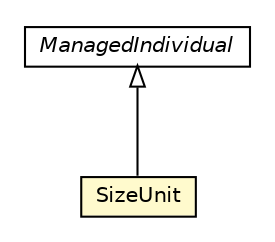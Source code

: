 #!/usr/local/bin/dot
#
# Class diagram 
# Generated by UMLGraph version R5_6-24-gf6e263 (http://www.umlgraph.org/)
#

digraph G {
	edge [fontname="Helvetica",fontsize=10,labelfontname="Helvetica",labelfontsize=10];
	node [fontname="Helvetica",fontsize=10,shape=plaintext];
	nodesep=0.25;
	ranksep=0.5;
	// org.universAAL.middleware.owl.ManagedIndividual
	c7666406 [label=<<table title="org.universAAL.middleware.owl.ManagedIndividual" border="0" cellborder="1" cellspacing="0" cellpadding="2" port="p" href="../../middleware/owl/ManagedIndividual.html">
		<tr><td><table border="0" cellspacing="0" cellpadding="1">
<tr><td align="center" balign="center"><font face="Helvetica-Oblique"> ManagedIndividual </font></td></tr>
		</table></td></tr>
		</table>>, URL="../../middleware/owl/ManagedIndividual.html", fontname="Helvetica", fontcolor="black", fontsize=10.0];
	// org.universAAL.ontology.recommendations.SizeUnit
	c7667378 [label=<<table title="org.universAAL.ontology.recommendations.SizeUnit" border="0" cellborder="1" cellspacing="0" cellpadding="2" port="p" bgcolor="lemonChiffon" href="./SizeUnit.html">
		<tr><td><table border="0" cellspacing="0" cellpadding="1">
<tr><td align="center" balign="center"> SizeUnit </td></tr>
		</table></td></tr>
		</table>>, URL="./SizeUnit.html", fontname="Helvetica", fontcolor="black", fontsize=10.0];
	//org.universAAL.ontology.recommendations.SizeUnit extends org.universAAL.middleware.owl.ManagedIndividual
	c7666406:p -> c7667378:p [dir=back,arrowtail=empty];
}

